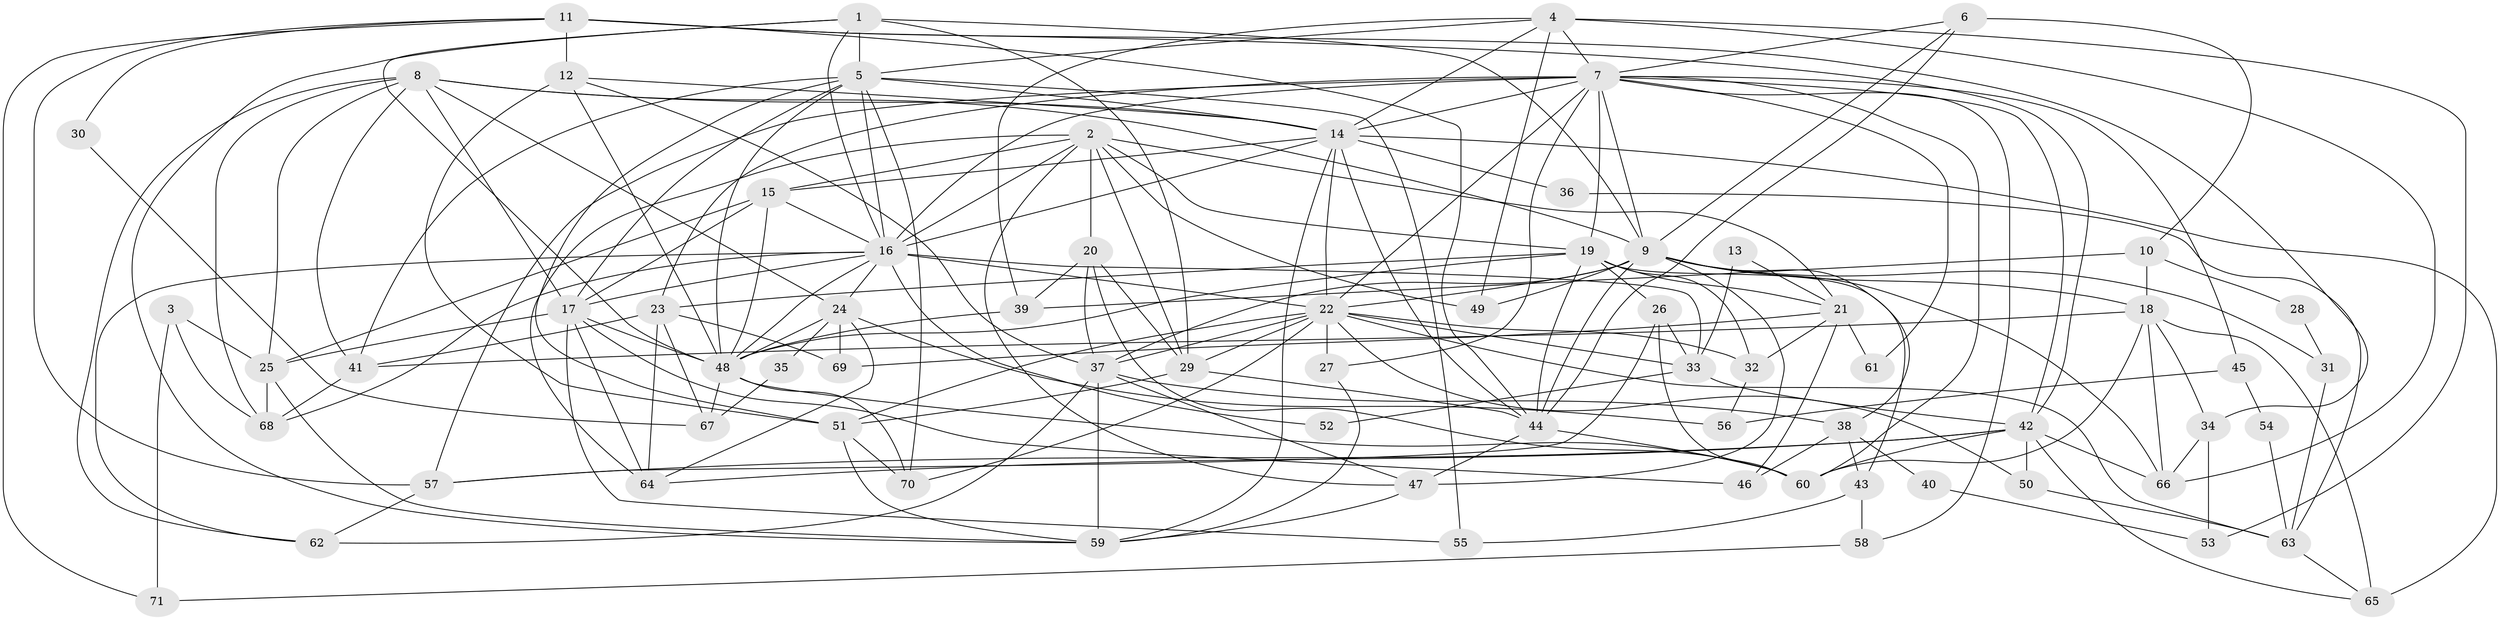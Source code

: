 // original degree distribution, {3: 0.24647887323943662, 4: 0.29577464788732394, 8: 0.007042253521126761, 2: 0.14084507042253522, 5: 0.16901408450704225, 6: 0.1056338028169014, 7: 0.028169014084507043, 9: 0.007042253521126761}
// Generated by graph-tools (version 1.1) at 2025/36/03/09/25 02:36:17]
// undirected, 71 vertices, 196 edges
graph export_dot {
graph [start="1"]
  node [color=gray90,style=filled];
  1;
  2;
  3;
  4;
  5;
  6;
  7;
  8;
  9;
  10;
  11;
  12;
  13;
  14;
  15;
  16;
  17;
  18;
  19;
  20;
  21;
  22;
  23;
  24;
  25;
  26;
  27;
  28;
  29;
  30;
  31;
  32;
  33;
  34;
  35;
  36;
  37;
  38;
  39;
  40;
  41;
  42;
  43;
  44;
  45;
  46;
  47;
  48;
  49;
  50;
  51;
  52;
  53;
  54;
  55;
  56;
  57;
  58;
  59;
  60;
  61;
  62;
  63;
  64;
  65;
  66;
  67;
  68;
  69;
  70;
  71;
  1 -- 5 [weight=2.0];
  1 -- 9 [weight=1.0];
  1 -- 16 [weight=1.0];
  1 -- 29 [weight=1.0];
  1 -- 48 [weight=1.0];
  1 -- 59 [weight=1.0];
  2 -- 15 [weight=1.0];
  2 -- 16 [weight=1.0];
  2 -- 19 [weight=1.0];
  2 -- 20 [weight=1.0];
  2 -- 21 [weight=1.0];
  2 -- 29 [weight=1.0];
  2 -- 47 [weight=1.0];
  2 -- 49 [weight=1.0];
  2 -- 64 [weight=1.0];
  3 -- 25 [weight=1.0];
  3 -- 68 [weight=1.0];
  3 -- 71 [weight=1.0];
  4 -- 5 [weight=1.0];
  4 -- 7 [weight=1.0];
  4 -- 14 [weight=1.0];
  4 -- 39 [weight=1.0];
  4 -- 49 [weight=1.0];
  4 -- 53 [weight=1.0];
  4 -- 66 [weight=1.0];
  5 -- 14 [weight=1.0];
  5 -- 16 [weight=1.0];
  5 -- 17 [weight=1.0];
  5 -- 41 [weight=1.0];
  5 -- 48 [weight=1.0];
  5 -- 51 [weight=1.0];
  5 -- 55 [weight=1.0];
  5 -- 70 [weight=1.0];
  6 -- 7 [weight=1.0];
  6 -- 9 [weight=1.0];
  6 -- 10 [weight=1.0];
  6 -- 44 [weight=1.0];
  7 -- 9 [weight=1.0];
  7 -- 14 [weight=3.0];
  7 -- 16 [weight=1.0];
  7 -- 19 [weight=1.0];
  7 -- 22 [weight=1.0];
  7 -- 23 [weight=1.0];
  7 -- 27 [weight=1.0];
  7 -- 42 [weight=1.0];
  7 -- 45 [weight=1.0];
  7 -- 57 [weight=1.0];
  7 -- 58 [weight=1.0];
  7 -- 60 [weight=1.0];
  7 -- 61 [weight=1.0];
  8 -- 9 [weight=1.0];
  8 -- 14 [weight=2.0];
  8 -- 17 [weight=1.0];
  8 -- 24 [weight=1.0];
  8 -- 25 [weight=1.0];
  8 -- 41 [weight=1.0];
  8 -- 62 [weight=1.0];
  8 -- 68 [weight=1.0];
  9 -- 18 [weight=1.0];
  9 -- 22 [weight=1.0];
  9 -- 31 [weight=1.0];
  9 -- 37 [weight=1.0];
  9 -- 38 [weight=1.0];
  9 -- 44 [weight=1.0];
  9 -- 47 [weight=1.0];
  9 -- 49 [weight=1.0];
  9 -- 66 [weight=1.0];
  10 -- 18 [weight=1.0];
  10 -- 28 [weight=1.0];
  10 -- 39 [weight=1.0];
  11 -- 12 [weight=3.0];
  11 -- 30 [weight=1.0];
  11 -- 34 [weight=1.0];
  11 -- 42 [weight=1.0];
  11 -- 44 [weight=1.0];
  11 -- 57 [weight=2.0];
  11 -- 71 [weight=1.0];
  12 -- 14 [weight=1.0];
  12 -- 37 [weight=1.0];
  12 -- 48 [weight=2.0];
  12 -- 51 [weight=1.0];
  13 -- 21 [weight=1.0];
  13 -- 33 [weight=1.0];
  14 -- 15 [weight=1.0];
  14 -- 16 [weight=1.0];
  14 -- 22 [weight=1.0];
  14 -- 36 [weight=1.0];
  14 -- 44 [weight=1.0];
  14 -- 59 [weight=1.0];
  14 -- 65 [weight=1.0];
  15 -- 16 [weight=1.0];
  15 -- 17 [weight=1.0];
  15 -- 25 [weight=2.0];
  15 -- 48 [weight=1.0];
  16 -- 17 [weight=1.0];
  16 -- 22 [weight=5.0];
  16 -- 24 [weight=1.0];
  16 -- 33 [weight=1.0];
  16 -- 48 [weight=1.0];
  16 -- 52 [weight=1.0];
  16 -- 62 [weight=1.0];
  16 -- 68 [weight=1.0];
  17 -- 25 [weight=1.0];
  17 -- 46 [weight=1.0];
  17 -- 48 [weight=1.0];
  17 -- 55 [weight=1.0];
  17 -- 64 [weight=1.0];
  18 -- 34 [weight=1.0];
  18 -- 41 [weight=1.0];
  18 -- 60 [weight=1.0];
  18 -- 65 [weight=1.0];
  18 -- 66 [weight=1.0];
  19 -- 21 [weight=1.0];
  19 -- 23 [weight=1.0];
  19 -- 26 [weight=1.0];
  19 -- 32 [weight=1.0];
  19 -- 43 [weight=1.0];
  19 -- 44 [weight=1.0];
  19 -- 48 [weight=1.0];
  20 -- 29 [weight=1.0];
  20 -- 37 [weight=1.0];
  20 -- 39 [weight=1.0];
  20 -- 60 [weight=1.0];
  21 -- 32 [weight=2.0];
  21 -- 46 [weight=2.0];
  21 -- 61 [weight=1.0];
  21 -- 69 [weight=1.0];
  22 -- 27 [weight=1.0];
  22 -- 29 [weight=1.0];
  22 -- 32 [weight=2.0];
  22 -- 33 [weight=1.0];
  22 -- 37 [weight=1.0];
  22 -- 50 [weight=1.0];
  22 -- 51 [weight=1.0];
  22 -- 63 [weight=1.0];
  22 -- 70 [weight=1.0];
  23 -- 41 [weight=1.0];
  23 -- 64 [weight=1.0];
  23 -- 67 [weight=1.0];
  23 -- 69 [weight=1.0];
  24 -- 35 [weight=1.0];
  24 -- 48 [weight=1.0];
  24 -- 56 [weight=1.0];
  24 -- 64 [weight=1.0];
  24 -- 69 [weight=2.0];
  25 -- 59 [weight=1.0];
  25 -- 68 [weight=1.0];
  26 -- 33 [weight=1.0];
  26 -- 57 [weight=1.0];
  26 -- 60 [weight=1.0];
  27 -- 59 [weight=1.0];
  28 -- 31 [weight=1.0];
  29 -- 44 [weight=1.0];
  29 -- 51 [weight=1.0];
  30 -- 67 [weight=1.0];
  31 -- 63 [weight=1.0];
  32 -- 56 [weight=1.0];
  33 -- 42 [weight=1.0];
  33 -- 52 [weight=1.0];
  34 -- 53 [weight=1.0];
  34 -- 66 [weight=1.0];
  35 -- 67 [weight=1.0];
  36 -- 63 [weight=1.0];
  37 -- 38 [weight=1.0];
  37 -- 47 [weight=1.0];
  37 -- 59 [weight=1.0];
  37 -- 62 [weight=1.0];
  38 -- 40 [weight=1.0];
  38 -- 43 [weight=1.0];
  38 -- 46 [weight=1.0];
  39 -- 48 [weight=1.0];
  40 -- 53 [weight=1.0];
  41 -- 68 [weight=1.0];
  42 -- 50 [weight=1.0];
  42 -- 57 [weight=2.0];
  42 -- 60 [weight=1.0];
  42 -- 64 [weight=1.0];
  42 -- 65 [weight=1.0];
  42 -- 66 [weight=1.0];
  43 -- 55 [weight=1.0];
  43 -- 58 [weight=1.0];
  44 -- 47 [weight=1.0];
  44 -- 60 [weight=1.0];
  45 -- 54 [weight=1.0];
  45 -- 56 [weight=1.0];
  47 -- 59 [weight=1.0];
  48 -- 60 [weight=1.0];
  48 -- 67 [weight=1.0];
  48 -- 70 [weight=1.0];
  50 -- 63 [weight=1.0];
  51 -- 59 [weight=1.0];
  51 -- 70 [weight=1.0];
  54 -- 63 [weight=1.0];
  57 -- 62 [weight=1.0];
  58 -- 71 [weight=1.0];
  63 -- 65 [weight=1.0];
}
